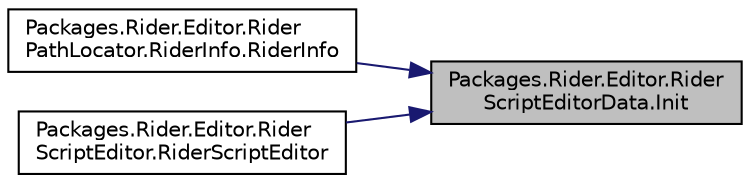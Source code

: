 digraph "Packages.Rider.Editor.RiderScriptEditorData.Init"
{
 // LATEX_PDF_SIZE
  edge [fontname="Helvetica",fontsize="10",labelfontname="Helvetica",labelfontsize="10"];
  node [fontname="Helvetica",fontsize="10",shape=record];
  rankdir="RL";
  Node1 [label="Packages.Rider.Editor.Rider\lScriptEditorData.Init",height=0.2,width=0.4,color="black", fillcolor="grey75", style="filled", fontcolor="black",tooltip=" "];
  Node1 -> Node2 [dir="back",color="midnightblue",fontsize="10",style="solid",fontname="Helvetica"];
  Node2 [label="Packages.Rider.Editor.Rider\lPathLocator.RiderInfo.RiderInfo",height=0.2,width=0.4,color="black", fillcolor="white", style="filled",URL="$struct_packages_1_1_rider_1_1_editor_1_1_rider_path_locator_1_1_rider_info.html#ad1443bcbc51ea5ac72d53f0cdd8a655d",tooltip=" "];
  Node1 -> Node3 [dir="back",color="midnightblue",fontsize="10",style="solid",fontname="Helvetica"];
  Node3 [label="Packages.Rider.Editor.Rider\lScriptEditor.RiderScriptEditor",height=0.2,width=0.4,color="black", fillcolor="white", style="filled",URL="$class_packages_1_1_rider_1_1_editor_1_1_rider_script_editor.html#a4ee46a0bf8d504d483eda23803f08956",tooltip=" "];
}
